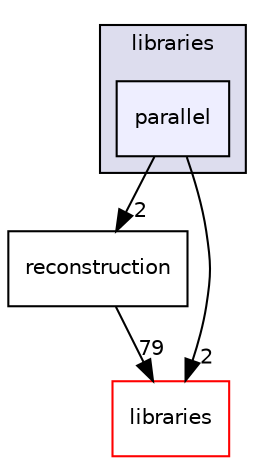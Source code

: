digraph "xmipp/legacy/libraries/parallel" {
  compound=true
  node [ fontsize="10", fontname="Helvetica"];
  edge [ labelfontsize="10", labelfontname="Helvetica"];
  subgraph clusterdir_ec5db26cfb72886407809adaaec84b8a {
    graph [ bgcolor="#ddddee", pencolor="black", label="libraries" fontname="Helvetica", fontsize="10", URL="dir_ec5db26cfb72886407809adaaec84b8a.html"]
  dir_5cc3f924f2bd769bbf06b35bccd04bed [shape=box, label="parallel", style="filled", fillcolor="#eeeeff", pencolor="black", URL="dir_5cc3f924f2bd769bbf06b35bccd04bed.html"];
  }
  dir_446be90e67127eeb24a96d3bc4d45a1b [shape=box label="reconstruction" URL="dir_446be90e67127eeb24a96d3bc4d45a1b.html"];
  dir_29dba3f3840f20df3b04d1972e99046b [shape=box label="libraries" fillcolor="white" style="filled" color="red" URL="dir_29dba3f3840f20df3b04d1972e99046b.html"];
  dir_446be90e67127eeb24a96d3bc4d45a1b->dir_29dba3f3840f20df3b04d1972e99046b [headlabel="79", labeldistance=1.5 headhref="dir_000303_000027.html"];
  dir_5cc3f924f2bd769bbf06b35bccd04bed->dir_446be90e67127eeb24a96d3bc4d45a1b [headlabel="2", labeldistance=1.5 headhref="dir_000302_000303.html"];
  dir_5cc3f924f2bd769bbf06b35bccd04bed->dir_29dba3f3840f20df3b04d1972e99046b [headlabel="2", labeldistance=1.5 headhref="dir_000302_000027.html"];
}
